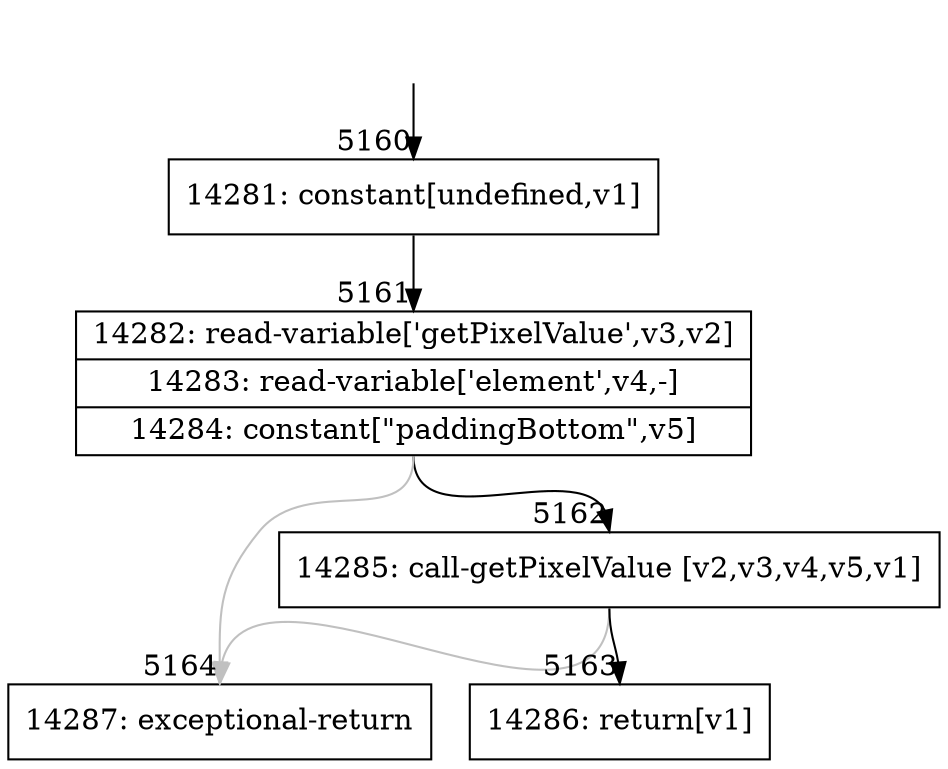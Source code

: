 digraph {
rankdir="TD"
BB_entry408[shape=none,label=""];
BB_entry408 -> BB5160 [tailport=s, headport=n, headlabel="    5160"]
BB5160 [shape=record label="{14281: constant[undefined,v1]}" ] 
BB5160 -> BB5161 [tailport=s, headport=n, headlabel="      5161"]
BB5161 [shape=record label="{14282: read-variable['getPixelValue',v3,v2]|14283: read-variable['element',v4,-]|14284: constant[\"paddingBottom\",v5]}" ] 
BB5161 -> BB5162 [tailport=s, headport=n, headlabel="      5162"]
BB5161 -> BB5164 [tailport=s, headport=n, color=gray, headlabel="      5164"]
BB5162 [shape=record label="{14285: call-getPixelValue [v2,v3,v4,v5,v1]}" ] 
BB5162 -> BB5163 [tailport=s, headport=n, headlabel="      5163"]
BB5162 -> BB5164 [tailport=s, headport=n, color=gray]
BB5163 [shape=record label="{14286: return[v1]}" ] 
BB5164 [shape=record label="{14287: exceptional-return}" ] 
//#$~ 3902
}
